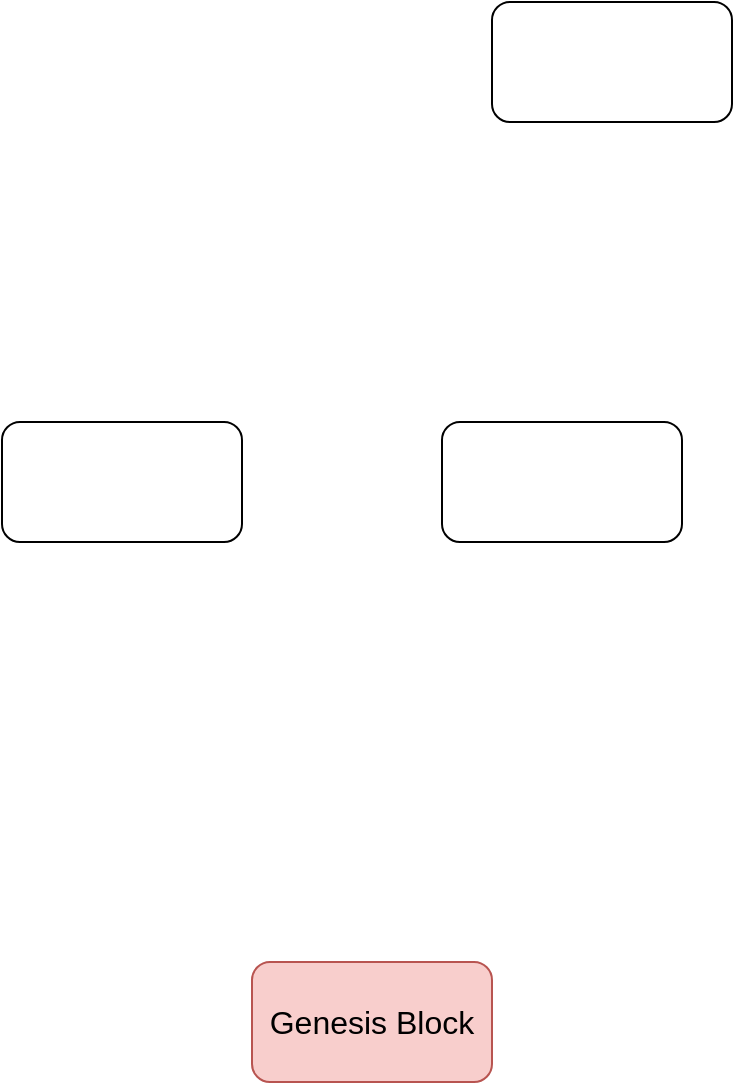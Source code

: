 <mxfile version="20.5.1" type="github">
  <diagram id="E7Li-SOSnWFFN81FZv6l" name="Page-1">
    <mxGraphModel dx="1426" dy="794" grid="1" gridSize="10" guides="1" tooltips="1" connect="1" arrows="1" fold="1" page="1" pageScale="1" pageWidth="850" pageHeight="1100" math="0" shadow="0">
      <root>
        <mxCell id="0" />
        <mxCell id="1" parent="0" />
        <mxCell id="8P1dzayB41oCeFM_nhB3-1" value="&lt;font style=&quot;font-size: 16px;&quot;&gt;Genesis Block&lt;/font&gt;" style="rounded=1;whiteSpace=wrap;html=1;fillColor=#f8cecc;strokeColor=#b85450;" vertex="1" parent="1">
          <mxGeometry x="365" y="660" width="120" height="60" as="geometry" />
        </mxCell>
        <mxCell id="8P1dzayB41oCeFM_nhB3-2" value="" style="rounded=1;whiteSpace=wrap;html=1;fontSize=16;" vertex="1" parent="1">
          <mxGeometry x="240" y="390" width="120" height="60" as="geometry" />
        </mxCell>
        <mxCell id="8P1dzayB41oCeFM_nhB3-3" value="" style="rounded=1;whiteSpace=wrap;html=1;fontSize=16;" vertex="1" parent="1">
          <mxGeometry x="460" y="390" width="120" height="60" as="geometry" />
        </mxCell>
        <mxCell id="8P1dzayB41oCeFM_nhB3-4" value="" style="rounded=1;whiteSpace=wrap;html=1;fontSize=16;" vertex="1" parent="1">
          <mxGeometry x="485" y="180" width="120" height="60" as="geometry" />
        </mxCell>
      </root>
    </mxGraphModel>
  </diagram>
</mxfile>
